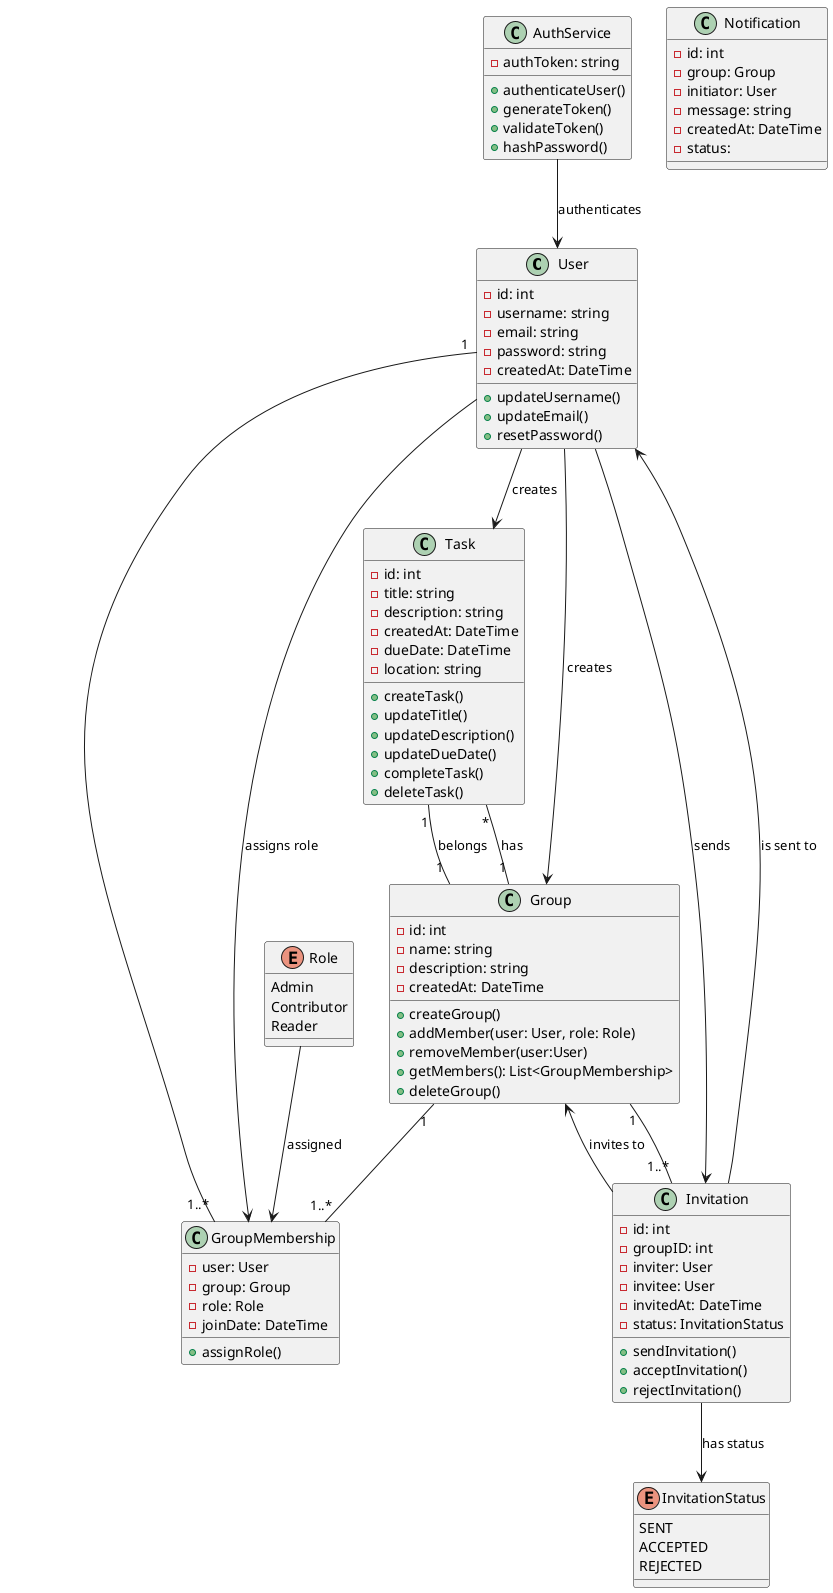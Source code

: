 @startuml

class User {
	- id: int
	- username: string
	- email: string
	- password: string
	- createdAt: DateTime
'-------------------------------
	+ updateUsername()
	+ updateEmail()
	+ resetPassword()
}

'class UserService {
	'+ updateUsername()
	'+ updateEmail()
	'+ resetPassword()
'}

class Task {
	- id: int
	- title: string
	- description: string
	- createdAt: DateTime
	- dueDate: DateTime
	- location: string
'--------------------------------
	+ createTask()
	+ updateTitle()
	+ updateDescription()
	+ updateDueDate()
	+ completeTask()
	+ deleteTask()
}

'class TaskService {
	'+ createTask()
	'+ updateTask()
	'+ removeTask()
'}

class Group {
	- id: int
	- name: string
	- description: string
	- createdAt: DateTime
'---------------------------------
	+ createGroup()
	+ addMember(user: User, role: Role)
	' addMember would call assignRole of the GroupMembership class
	+ removeMember(user:User)
	+ getMembers(): List<GroupMembership>
	+ deleteGroup()
}

'class GroupService {
	'+ createGroup()
	'+ addMember(user: User, role: Role)
	'+ removeMember()
	'+ deleteGroup()
'}

class GroupMembership {
	- user: User
	- group: Group
	- role: Role
	- joinDate: DateTime
'---------------------------------
	+ assignRole()
}

class Invitation {
	- id: int
	- groupID: int
	- inviter: User
	- invitee: User
	- invitedAt: DateTime
	- status: InvitationStatus
'---------------------------------
	+ sendInvitation()
	+ acceptInvitation()
	+ rejectInvitation()
}

class AuthService {
	- authToken: string
'---------------------------------
	+ authenticateUser()
	+ generateToken()
	+ validateToken()
	+ hashPassword()
}

' Adding the Notification class requires us to edit the SRS document
class Notification {
	- id: int
	- group: Group
	- initiator: User
	- message: string
	- createdAt: DateTime
	- status: 
'---------------------------------
	
}

enum Role {
        Admin
        Contributor
        Reader
}

enum InvitationStatus {
        SENT
        ACCEPTED
        REJECTED
}

User "1" -- "1..*" GroupMembership
Group "1" -- "1..*" GroupMembership
Role -->  GroupMembership: assigned 
User --> GroupMembership: assigns role

User --> Invitation : sends 
Invitation --> User : is sent to 
Invitation --> Group : invites to
Group "1" -- "1..*" Invitation

Group "1" -- "*" Task : has
Task "1" -- "1" Group: belongs
User --> Task : creates 

User --> Group : creates

Invitation --> InvitationStatus: has status
AuthService --> User: authenticates

@enduml
